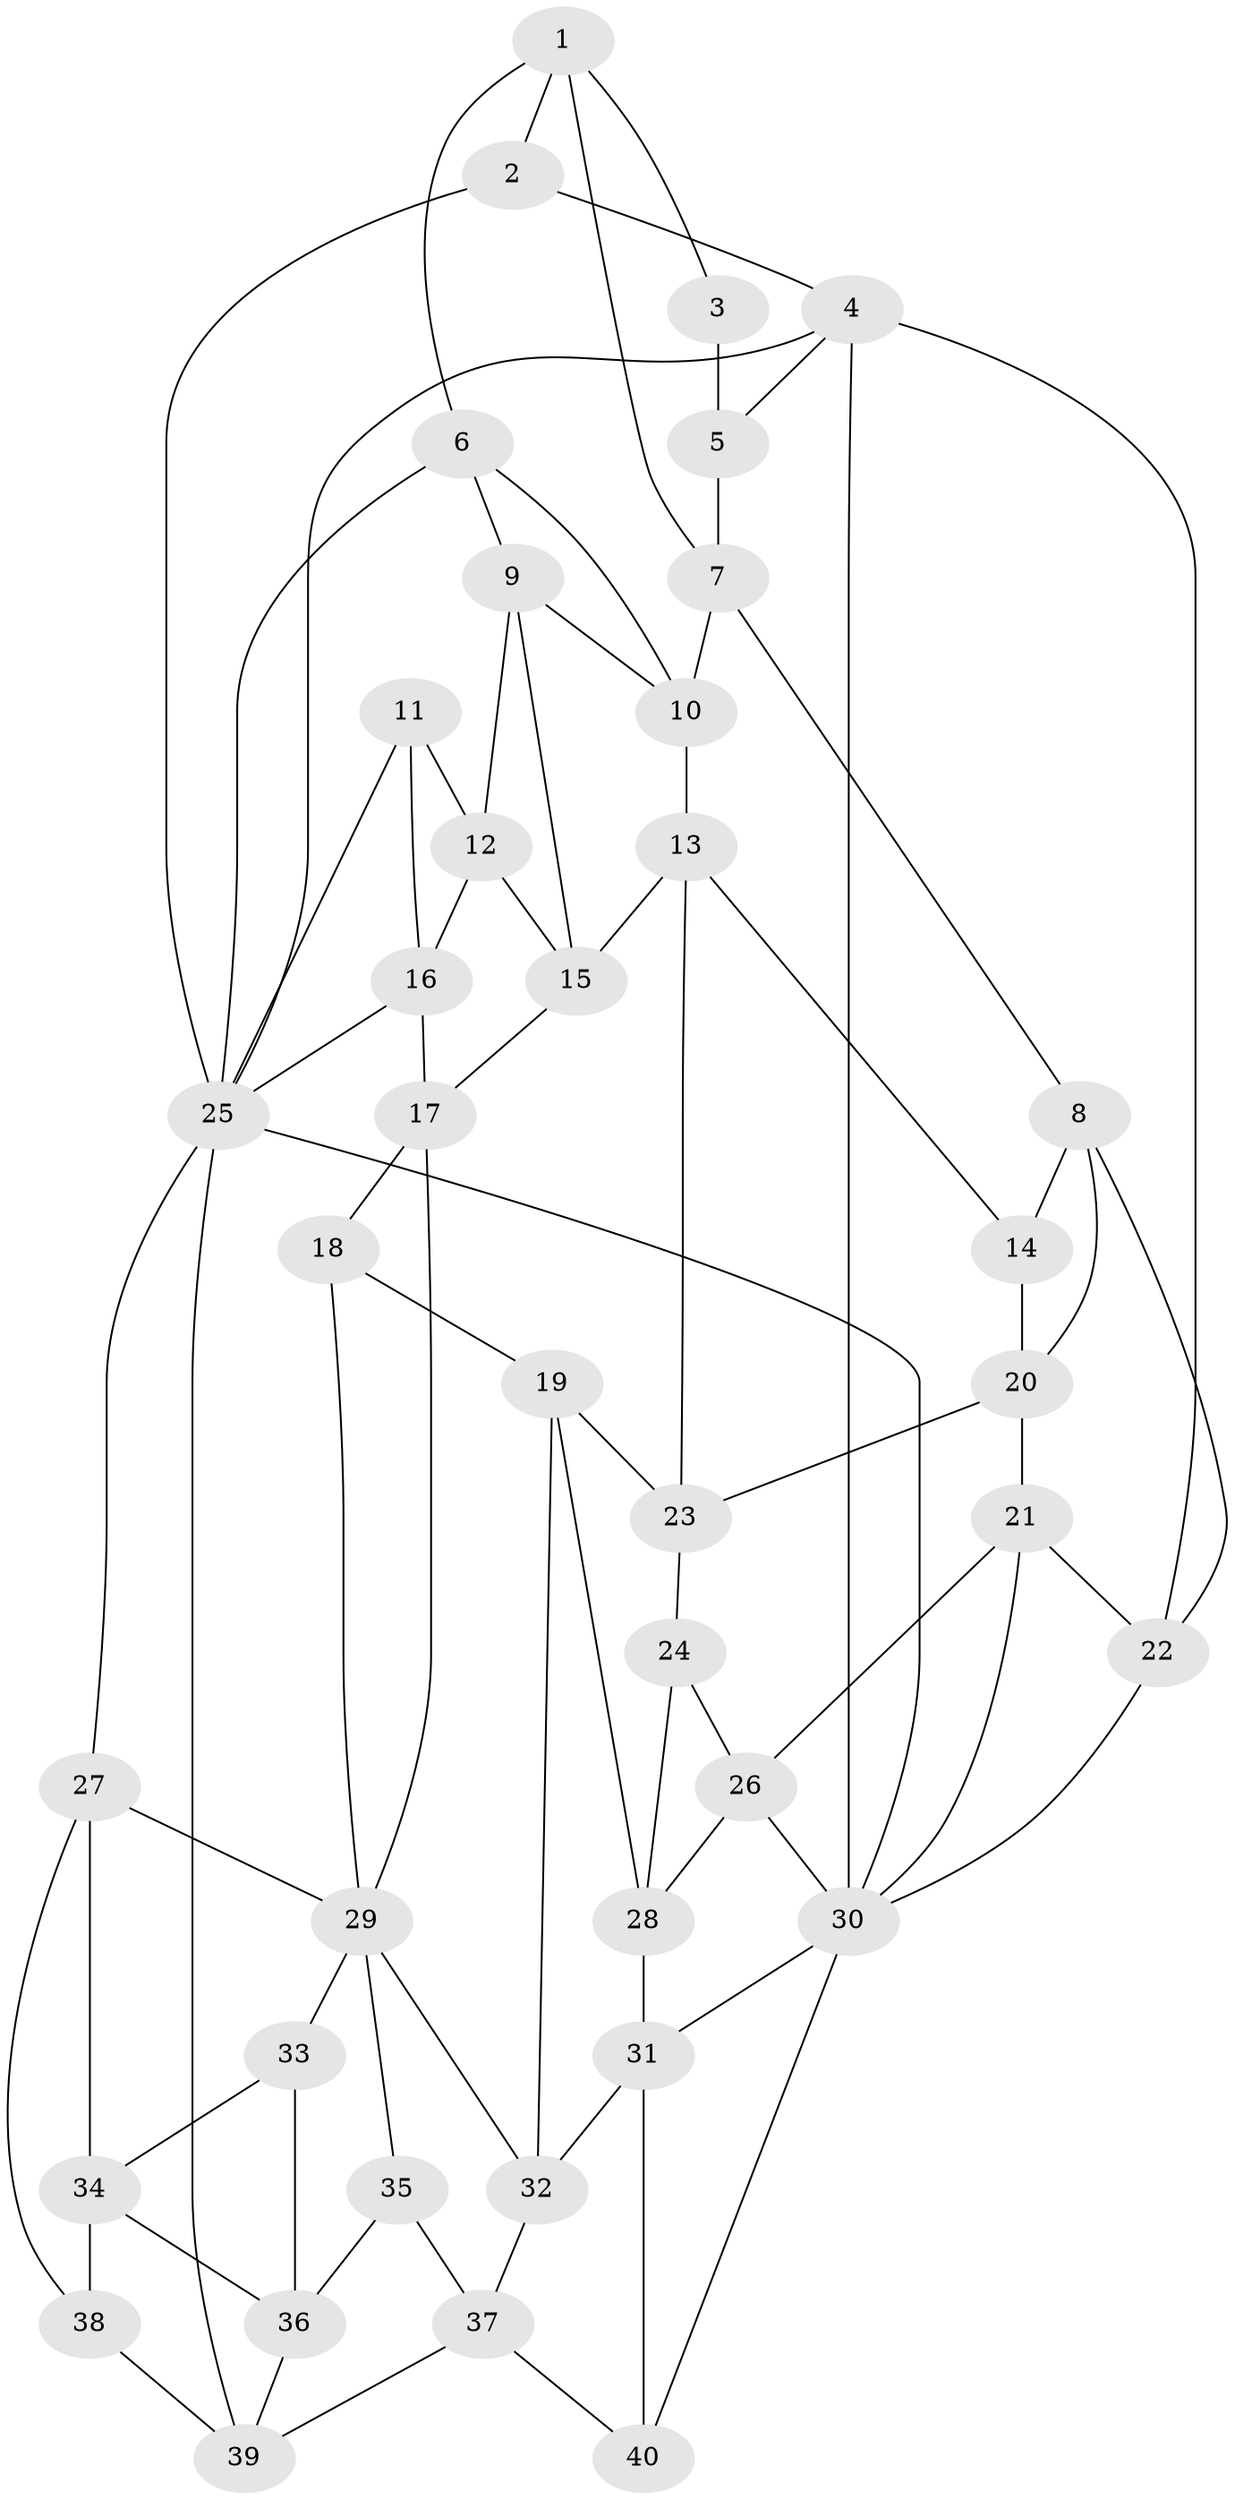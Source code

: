 // original degree distribution, {3: 0.025, 6: 0.2375, 4: 0.2625, 5: 0.475}
// Generated by graph-tools (version 1.1) at 2025/51/03/09/25 03:51:06]
// undirected, 40 vertices, 79 edges
graph export_dot {
graph [start="1"]
  node [color=gray90,style=filled];
  1;
  2;
  3;
  4;
  5;
  6;
  7;
  8;
  9;
  10;
  11;
  12;
  13;
  14;
  15;
  16;
  17;
  18;
  19;
  20;
  21;
  22;
  23;
  24;
  25;
  26;
  27;
  28;
  29;
  30;
  31;
  32;
  33;
  34;
  35;
  36;
  37;
  38;
  39;
  40;
  1 -- 2 [weight=1.0];
  1 -- 3 [weight=1.0];
  1 -- 6 [weight=1.0];
  1 -- 7 [weight=1.0];
  2 -- 4 [weight=1.0];
  2 -- 25 [weight=1.0];
  3 -- 5 [weight=2.0];
  4 -- 5 [weight=1.0];
  4 -- 22 [weight=1.0];
  4 -- 25 [weight=1.0];
  4 -- 30 [weight=1.0];
  5 -- 7 [weight=1.0];
  6 -- 9 [weight=1.0];
  6 -- 10 [weight=1.0];
  6 -- 25 [weight=1.0];
  7 -- 8 [weight=1.0];
  7 -- 10 [weight=1.0];
  8 -- 14 [weight=1.0];
  8 -- 20 [weight=1.0];
  8 -- 22 [weight=1.0];
  9 -- 10 [weight=1.0];
  9 -- 12 [weight=1.0];
  9 -- 15 [weight=1.0];
  10 -- 13 [weight=1.0];
  11 -- 12 [weight=1.0];
  11 -- 16 [weight=1.0];
  11 -- 25 [weight=1.0];
  12 -- 15 [weight=1.0];
  12 -- 16 [weight=1.0];
  13 -- 14 [weight=1.0];
  13 -- 15 [weight=1.0];
  13 -- 23 [weight=1.0];
  14 -- 20 [weight=1.0];
  15 -- 17 [weight=1.0];
  16 -- 17 [weight=1.0];
  16 -- 25 [weight=1.0];
  17 -- 18 [weight=1.0];
  17 -- 29 [weight=1.0];
  18 -- 19 [weight=1.0];
  18 -- 29 [weight=1.0];
  19 -- 23 [weight=1.0];
  19 -- 28 [weight=1.0];
  19 -- 32 [weight=1.0];
  20 -- 21 [weight=1.0];
  20 -- 23 [weight=1.0];
  21 -- 22 [weight=1.0];
  21 -- 26 [weight=1.0];
  21 -- 30 [weight=1.0];
  22 -- 30 [weight=1.0];
  23 -- 24 [weight=1.0];
  24 -- 26 [weight=1.0];
  24 -- 28 [weight=1.0];
  25 -- 27 [weight=1.0];
  25 -- 30 [weight=1.0];
  25 -- 39 [weight=1.0];
  26 -- 28 [weight=1.0];
  26 -- 30 [weight=1.0];
  27 -- 29 [weight=1.0];
  27 -- 34 [weight=1.0];
  27 -- 38 [weight=1.0];
  28 -- 31 [weight=1.0];
  29 -- 32 [weight=1.0];
  29 -- 33 [weight=1.0];
  29 -- 35 [weight=1.0];
  30 -- 31 [weight=1.0];
  30 -- 40 [weight=1.0];
  31 -- 32 [weight=1.0];
  31 -- 40 [weight=1.0];
  32 -- 37 [weight=1.0];
  33 -- 34 [weight=1.0];
  33 -- 36 [weight=1.0];
  34 -- 36 [weight=1.0];
  34 -- 38 [weight=1.0];
  35 -- 36 [weight=1.0];
  35 -- 37 [weight=1.0];
  36 -- 39 [weight=1.0];
  37 -- 39 [weight=1.0];
  37 -- 40 [weight=1.0];
  38 -- 39 [weight=1.0];
}
